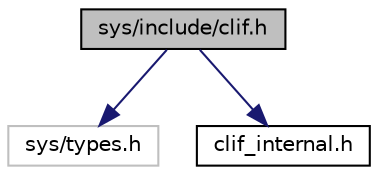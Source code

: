 digraph "sys/include/clif.h"
{
 // LATEX_PDF_SIZE
  edge [fontname="Helvetica",fontsize="10",labelfontname="Helvetica",labelfontsize="10"];
  node [fontname="Helvetica",fontsize="10",shape=record];
  Node1 [label="sys/include/clif.h",height=0.2,width=0.4,color="black", fillcolor="grey75", style="filled", fontcolor="black",tooltip="CoRE Link Format encoding and decoding library public definitions."];
  Node1 -> Node2 [color="midnightblue",fontsize="10",style="solid",fontname="Helvetica"];
  Node2 [label="sys/types.h",height=0.2,width=0.4,color="grey75", fillcolor="white", style="filled",tooltip=" "];
  Node1 -> Node3 [color="midnightblue",fontsize="10",style="solid",fontname="Helvetica"];
  Node3 [label="clif_internal.h",height=0.2,width=0.4,color="black", fillcolor="white", style="filled",URL="$clif__internal_8h.html",tooltip="Internal definitions for CoRE Link format module."];
}
